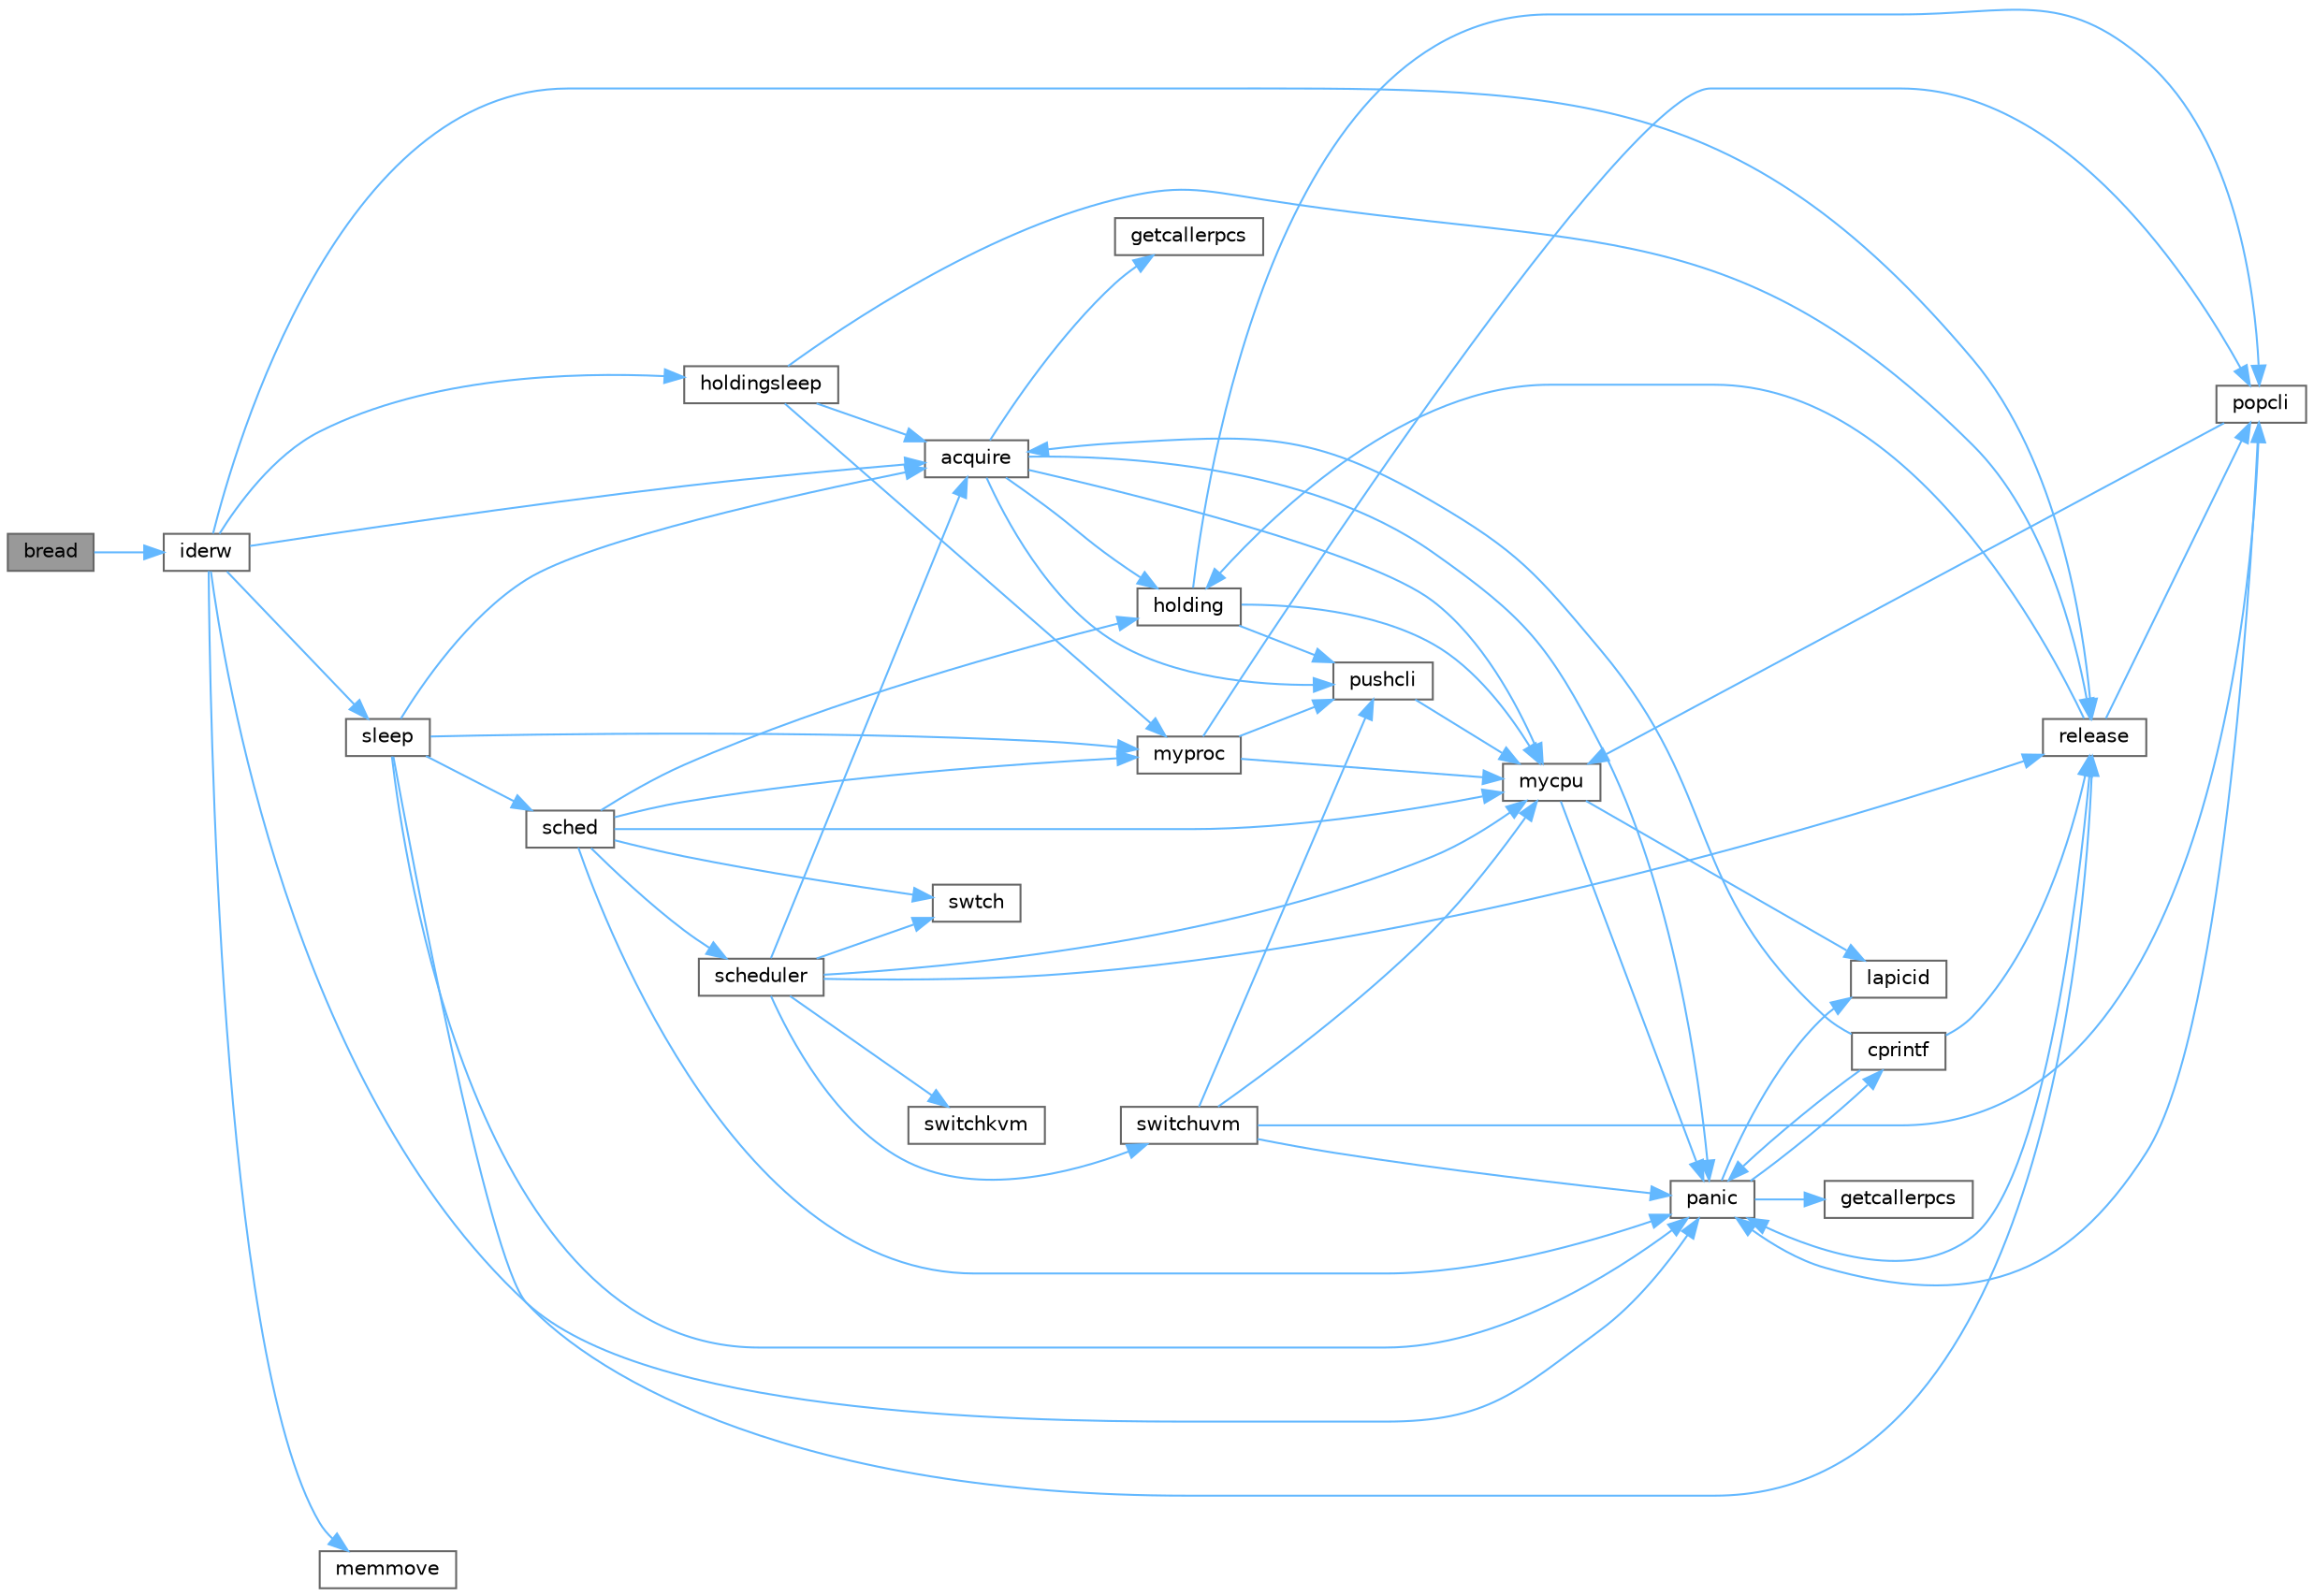 digraph "bread"
{
 // LATEX_PDF_SIZE
  bgcolor="transparent";
  edge [fontname=Helvetica,fontsize=10,labelfontname=Helvetica,labelfontsize=10];
  node [fontname=Helvetica,fontsize=10,shape=box,height=0.2,width=0.4];
  rankdir="LR";
  Node1 [id="Node000001",label="bread",height=0.2,width=0.4,color="gray40", fillcolor="grey60", style="filled", fontcolor="black",tooltip=" "];
  Node1 -> Node2 [id="edge57_Node000001_Node000002",color="steelblue1",style="solid",tooltip=" "];
  Node2 [id="Node000002",label="iderw",height=0.2,width=0.4,color="grey40", fillcolor="white", style="filled",URL="$da/d9b/memide_8c.html#a7f36b008f02088c86f76e98e05b55af5",tooltip=" "];
  Node2 -> Node3 [id="edge58_Node000002_Node000003",color="steelblue1",style="solid",tooltip=" "];
  Node3 [id="Node000003",label="acquire",height=0.2,width=0.4,color="grey40", fillcolor="white", style="filled",URL="$d3/d2d/spinlock_8c.html#aed377f16a085b00de3a4b32392adbdfb",tooltip=" "];
  Node3 -> Node4 [id="edge59_Node000003_Node000004",color="steelblue1",style="solid",tooltip=" "];
  Node4 [id="Node000004",label="getcallerpcs",height=0.2,width=0.4,color="grey40", fillcolor="white", style="filled",URL="$d3/d2d/spinlock_8c.html#a6ac35304ea80f01086b47edcc2328010",tooltip=" "];
  Node3 -> Node5 [id="edge60_Node000003_Node000005",color="steelblue1",style="solid",tooltip=" "];
  Node5 [id="Node000005",label="holding",height=0.2,width=0.4,color="grey40", fillcolor="white", style="filled",URL="$d3/d2d/spinlock_8c.html#aea48df3e5cfb903179ad3dc78ab502d9",tooltip=" "];
  Node5 -> Node6 [id="edge61_Node000005_Node000006",color="steelblue1",style="solid",tooltip=" "];
  Node6 [id="Node000006",label="mycpu",height=0.2,width=0.4,color="grey40", fillcolor="white", style="filled",URL="$d3/dda/proc_8c.html#ad427959ad025dabd8cd393b27ec39160",tooltip=" "];
  Node6 -> Node7 [id="edge62_Node000006_Node000007",color="steelblue1",style="solid",tooltip=" "];
  Node7 [id="Node000007",label="lapicid",height=0.2,width=0.4,color="grey40", fillcolor="white", style="filled",URL="$dc/df6/lapic_8c.html#a627f7996b64f99d885244a5102c85164",tooltip=" "];
  Node6 -> Node8 [id="edge63_Node000006_Node000008",color="steelblue1",style="solid",tooltip=" "];
  Node8 [id="Node000008",label="panic",height=0.2,width=0.4,color="grey40", fillcolor="white", style="filled",URL="$d0/d56/console_8c.html#a95c0aca5d6d7487933984f08b189917a",tooltip=" "];
  Node8 -> Node9 [id="edge64_Node000008_Node000009",color="steelblue1",style="solid",tooltip=" "];
  Node9 [id="Node000009",label="cprintf",height=0.2,width=0.4,color="grey40", fillcolor="white", style="filled",URL="$d0/d56/console_8c.html#a90f0742d846503e4ed1804f1df421ec6",tooltip=" "];
  Node9 -> Node3 [id="edge65_Node000009_Node000003",color="steelblue1",style="solid",tooltip=" "];
  Node9 -> Node8 [id="edge66_Node000009_Node000008",color="steelblue1",style="solid",tooltip=" "];
  Node9 -> Node10 [id="edge67_Node000009_Node000010",color="steelblue1",style="solid",tooltip=" "];
  Node10 [id="Node000010",label="release",height=0.2,width=0.4,color="grey40", fillcolor="white", style="filled",URL="$d3/d2d/spinlock_8c.html#a1cee376aa9a00e754bf5481cd5f3d97b",tooltip=" "];
  Node10 -> Node5 [id="edge68_Node000010_Node000005",color="steelblue1",style="solid",tooltip=" "];
  Node10 -> Node8 [id="edge69_Node000010_Node000008",color="steelblue1",style="solid",tooltip=" "];
  Node10 -> Node11 [id="edge70_Node000010_Node000011",color="steelblue1",style="solid",tooltip=" "];
  Node11 [id="Node000011",label="popcli",height=0.2,width=0.4,color="grey40", fillcolor="white", style="filled",URL="$d3/d2d/spinlock_8c.html#ae3424f669269fef400ce29c3aeb43fdb",tooltip=" "];
  Node11 -> Node6 [id="edge71_Node000011_Node000006",color="steelblue1",style="solid",tooltip=" "];
  Node11 -> Node8 [id="edge72_Node000011_Node000008",color="steelblue1",style="solid",tooltip=" "];
  Node8 -> Node12 [id="edge73_Node000008_Node000012",color="steelblue1",style="solid",tooltip=" "];
  Node12 [id="Node000012",label="getcallerpcs",height=0.2,width=0.4,color="grey40", fillcolor="white", style="filled",URL="$d5/d64/defs_8h.html#a4105de9e2969515d6c6c795c4386f69f",tooltip=" "];
  Node8 -> Node7 [id="edge74_Node000008_Node000007",color="steelblue1",style="solid",tooltip=" "];
  Node5 -> Node11 [id="edge75_Node000005_Node000011",color="steelblue1",style="solid",tooltip=" "];
  Node5 -> Node13 [id="edge76_Node000005_Node000013",color="steelblue1",style="solid",tooltip=" "];
  Node13 [id="Node000013",label="pushcli",height=0.2,width=0.4,color="grey40", fillcolor="white", style="filled",URL="$d3/d2d/spinlock_8c.html#a206b749d1b7768dadce61cbcde7e0f1c",tooltip=" "];
  Node13 -> Node6 [id="edge77_Node000013_Node000006",color="steelblue1",style="solid",tooltip=" "];
  Node3 -> Node6 [id="edge78_Node000003_Node000006",color="steelblue1",style="solid",tooltip=" "];
  Node3 -> Node8 [id="edge79_Node000003_Node000008",color="steelblue1",style="solid",tooltip=" "];
  Node3 -> Node13 [id="edge80_Node000003_Node000013",color="steelblue1",style="solid",tooltip=" "];
  Node2 -> Node14 [id="edge81_Node000002_Node000014",color="steelblue1",style="solid",tooltip=" "];
  Node14 [id="Node000014",label="holdingsleep",height=0.2,width=0.4,color="grey40", fillcolor="white", style="filled",URL="$d8/dd1/sleeplock_8c.html#a6fdbe54cbecd8fc67d74793b27adcf05",tooltip=" "];
  Node14 -> Node3 [id="edge82_Node000014_Node000003",color="steelblue1",style="solid",tooltip=" "];
  Node14 -> Node15 [id="edge83_Node000014_Node000015",color="steelblue1",style="solid",tooltip=" "];
  Node15 [id="Node000015",label="myproc",height=0.2,width=0.4,color="grey40", fillcolor="white", style="filled",URL="$d3/dda/proc_8c.html#a41af0935f3989aae450cf8988cd9c3a9",tooltip=" "];
  Node15 -> Node6 [id="edge84_Node000015_Node000006",color="steelblue1",style="solid",tooltip=" "];
  Node15 -> Node11 [id="edge85_Node000015_Node000011",color="steelblue1",style="solid",tooltip=" "];
  Node15 -> Node13 [id="edge86_Node000015_Node000013",color="steelblue1",style="solid",tooltip=" "];
  Node14 -> Node10 [id="edge87_Node000014_Node000010",color="steelblue1",style="solid",tooltip=" "];
  Node2 -> Node16 [id="edge88_Node000002_Node000016",color="steelblue1",style="solid",tooltip=" "];
  Node16 [id="Node000016",label="memmove",height=0.2,width=0.4,color="grey40", fillcolor="white", style="filled",URL="$d1/db0/string_8c.html#a07f97e2ed1ce37955192d52de8f4911f",tooltip=" "];
  Node2 -> Node8 [id="edge89_Node000002_Node000008",color="steelblue1",style="solid",tooltip=" "];
  Node2 -> Node10 [id="edge90_Node000002_Node000010",color="steelblue1",style="solid",tooltip=" "];
  Node2 -> Node17 [id="edge91_Node000002_Node000017",color="steelblue1",style="solid",tooltip=" "];
  Node17 [id="Node000017",label="sleep",height=0.2,width=0.4,color="grey40", fillcolor="white", style="filled",URL="$d3/dda/proc_8c.html#ae70cc0370342e46f6db3bec367232457",tooltip=" "];
  Node17 -> Node3 [id="edge92_Node000017_Node000003",color="steelblue1",style="solid",tooltip=" "];
  Node17 -> Node15 [id="edge93_Node000017_Node000015",color="steelblue1",style="solid",tooltip=" "];
  Node17 -> Node8 [id="edge94_Node000017_Node000008",color="steelblue1",style="solid",tooltip=" "];
  Node17 -> Node10 [id="edge95_Node000017_Node000010",color="steelblue1",style="solid",tooltip=" "];
  Node17 -> Node18 [id="edge96_Node000017_Node000018",color="steelblue1",style="solid",tooltip=" "];
  Node18 [id="Node000018",label="sched",height=0.2,width=0.4,color="grey40", fillcolor="white", style="filled",URL="$d3/dda/proc_8c.html#ad788da91743c333b5bed7c4a0dd12365",tooltip=" "];
  Node18 -> Node5 [id="edge97_Node000018_Node000005",color="steelblue1",style="solid",tooltip=" "];
  Node18 -> Node6 [id="edge98_Node000018_Node000006",color="steelblue1",style="solid",tooltip=" "];
  Node18 -> Node15 [id="edge99_Node000018_Node000015",color="steelblue1",style="solid",tooltip=" "];
  Node18 -> Node8 [id="edge100_Node000018_Node000008",color="steelblue1",style="solid",tooltip=" "];
  Node18 -> Node19 [id="edge101_Node000018_Node000019",color="steelblue1",style="solid",tooltip=" "];
  Node19 [id="Node000019",label="scheduler",height=0.2,width=0.4,color="grey40", fillcolor="white", style="filled",URL="$d3/dda/proc_8c.html#a9fa00b0be5d3c4781048861e2506eb63",tooltip=" "];
  Node19 -> Node3 [id="edge102_Node000019_Node000003",color="steelblue1",style="solid",tooltip=" "];
  Node19 -> Node6 [id="edge103_Node000019_Node000006",color="steelblue1",style="solid",tooltip=" "];
  Node19 -> Node10 [id="edge104_Node000019_Node000010",color="steelblue1",style="solid",tooltip=" "];
  Node19 -> Node20 [id="edge105_Node000019_Node000020",color="steelblue1",style="solid",tooltip=" "];
  Node20 [id="Node000020",label="switchkvm",height=0.2,width=0.4,color="grey40", fillcolor="white", style="filled",URL="$de/de9/vm_8c.html#a02ca0670bc1fe12e38453082631ff360",tooltip=" "];
  Node19 -> Node21 [id="edge106_Node000019_Node000021",color="steelblue1",style="solid",tooltip=" "];
  Node21 [id="Node000021",label="switchuvm",height=0.2,width=0.4,color="grey40", fillcolor="white", style="filled",URL="$de/de9/vm_8c.html#a87c90f0ab2a1b11c2b55f4e483bb8493",tooltip=" "];
  Node21 -> Node6 [id="edge107_Node000021_Node000006",color="steelblue1",style="solid",tooltip=" "];
  Node21 -> Node8 [id="edge108_Node000021_Node000008",color="steelblue1",style="solid",tooltip=" "];
  Node21 -> Node11 [id="edge109_Node000021_Node000011",color="steelblue1",style="solid",tooltip=" "];
  Node21 -> Node13 [id="edge110_Node000021_Node000013",color="steelblue1",style="solid",tooltip=" "];
  Node19 -> Node22 [id="edge111_Node000019_Node000022",color="steelblue1",style="solid",tooltip=" "];
  Node22 [id="Node000022",label="swtch",height=0.2,width=0.4,color="grey40", fillcolor="white", style="filled",URL="$d5/d64/defs_8h.html#a1d9e7047d3dfb57809a2541d8387705e",tooltip=" "];
  Node18 -> Node22 [id="edge112_Node000018_Node000022",color="steelblue1",style="solid",tooltip=" "];
}
